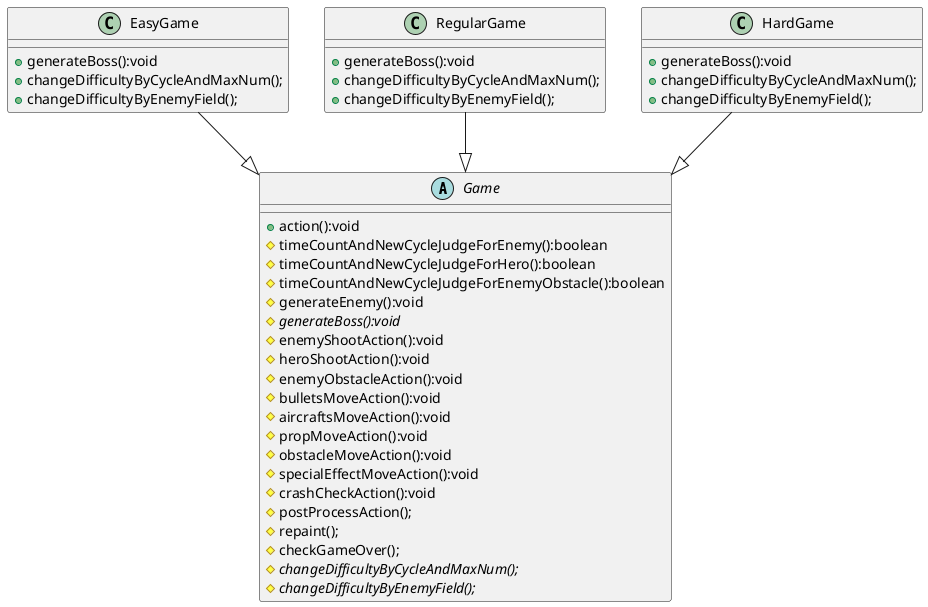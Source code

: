 @startuml
'https://plantuml.com/class-diagram

abstract class Game{
    + action():void
    # timeCountAndNewCycleJudgeForEnemy():boolean
    # timeCountAndNewCycleJudgeForHero():boolean
    # timeCountAndNewCycleJudgeForEnemyObstacle():boolean
    # generateEnemy():void
    # {abstract} generateBoss():void
    # enemyShootAction():void
    # heroShootAction():void
    # enemyObstacleAction():void
    # bulletsMoveAction():void
    # aircraftsMoveAction():void
    # propMoveAction():void
    # obstacleMoveAction():void
    # specialEffectMoveAction():void
    # crashCheckAction():void
    # postProcessAction();
    # repaint();
    # checkGameOver();
    # {abstract} changeDifficultyByCycleAndMaxNum();
    # {abstract} changeDifficultyByEnemyField();
}
class EasyGame{
    + generateBoss():void
    + changeDifficultyByCycleAndMaxNum();
    + changeDifficultyByEnemyField();
}
EasyGame --|> Game
class RegularGame{
    + generateBoss():void
    + changeDifficultyByCycleAndMaxNum();
    + changeDifficultyByEnemyField();
}
RegularGame --|> Game
class HardGame{
    + generateBoss():void
    + changeDifficultyByCycleAndMaxNum();
    + changeDifficultyByEnemyField();
}
HardGame --|> Game
@enduml
